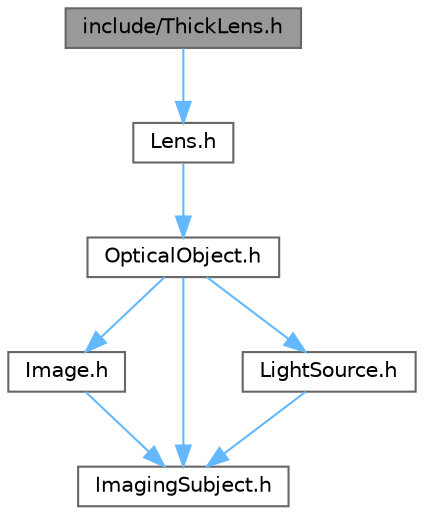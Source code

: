 digraph "include/ThickLens.h"
{
 // LATEX_PDF_SIZE
  bgcolor="transparent";
  edge [fontname=Helvetica,fontsize=10,labelfontname=Helvetica,labelfontsize=10];
  node [fontname=Helvetica,fontsize=10,shape=box,height=0.2,width=0.4];
  Node1 [id="Node000001",label="include/ThickLens.h",height=0.2,width=0.4,color="gray40", fillcolor="grey60", style="filled", fontcolor="black",tooltip="Defines the ThickLens class, representing a lens with physical thickness."];
  Node1 -> Node2 [id="edge1_Node000001_Node000002",color="steelblue1",style="solid",tooltip=" "];
  Node2 [id="Node000002",label="Lens.h",height=0.2,width=0.4,color="grey40", fillcolor="white", style="filled",URL="$Lens_8h.html",tooltip="Defines the Lens class, inheriting from OpticalObject."];
  Node2 -> Node3 [id="edge2_Node000002_Node000003",color="steelblue1",style="solid",tooltip=" "];
  Node3 [id="Node000003",label="OpticalObject.h",height=0.2,width=0.4,color="grey40", fillcolor="white", style="filled",URL="$OpticalObject_8h.html",tooltip="Defines the abstract base class for all optical objects in the system."];
  Node3 -> Node4 [id="edge3_Node000003_Node000004",color="steelblue1",style="solid",tooltip=" "];
  Node4 [id="Node000004",label="Image.h",height=0.2,width=0.4,color="grey40", fillcolor="white", style="filled",URL="$Image_8h.html",tooltip="This is the header file fot the Image class."];
  Node4 -> Node5 [id="edge4_Node000004_Node000005",color="steelblue1",style="solid",tooltip=" "];
  Node5 [id="Node000005",label="ImagingSubject.h",height=0.2,width=0.4,color="grey40", fillcolor="white", style="filled",URL="$ImagingSubject_8h.html",tooltip="Defines the base class for imaging subjects."];
  Node3 -> Node5 [id="edge5_Node000003_Node000005",color="steelblue1",style="solid",tooltip=" "];
  Node3 -> Node6 [id="edge6_Node000003_Node000006",color="steelblue1",style="solid",tooltip=" "];
  Node6 [id="Node000006",label="LightSource.h",height=0.2,width=0.4,color="grey40", fillcolor="white", style="filled",URL="$LightSource_8h.html",tooltip="Defines the LightSource class, representing a source of light."];
  Node6 -> Node5 [id="edge7_Node000006_Node000005",color="steelblue1",style="solid",tooltip=" "];
}
